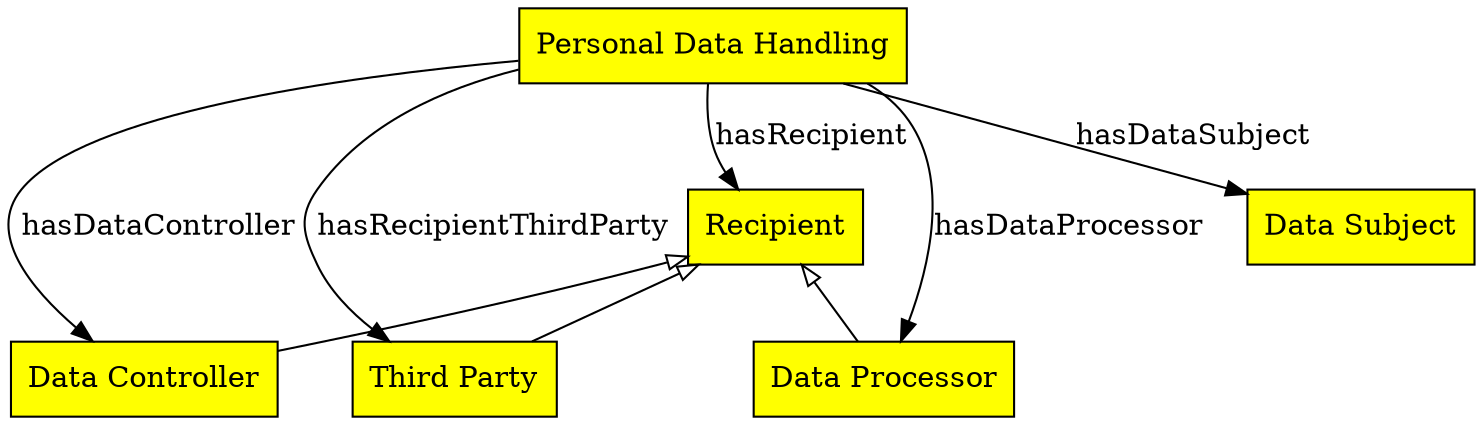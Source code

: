 digraph G {
#rankdir=LR;
    bgcolor=transparent;
    node [shape=rect,style=filled,fillcolor="yellow"];

    PDH2 [label="Personal Data Handling"];

    DC [label="Data Controller"];
    DP [label="Data Processor"];
    TP [label="Third Party"];
    DS [label="Data Subject"];
    REC [label="Recipient"] ;

    PDH2 -> DC [label="hasDataController"];
    PDH2 -> DP [label="hasDataProcessor"];
    PDH2 -> REC [label="hasRecipient"];
    PDH2 -> DS [label="hasDataSubject"];
    PDH2 -> TP [label="hasRecipientThirdParty"];
    REC -> TP [arrowhead=none,arrowtail=onormal,dir=both];
    REC -> DC [arrowhead=none,arrowtail=onormal,dir=both];
    REC -> DP [arrowhead=none,arrowtail=onormal,dir=both];

}

